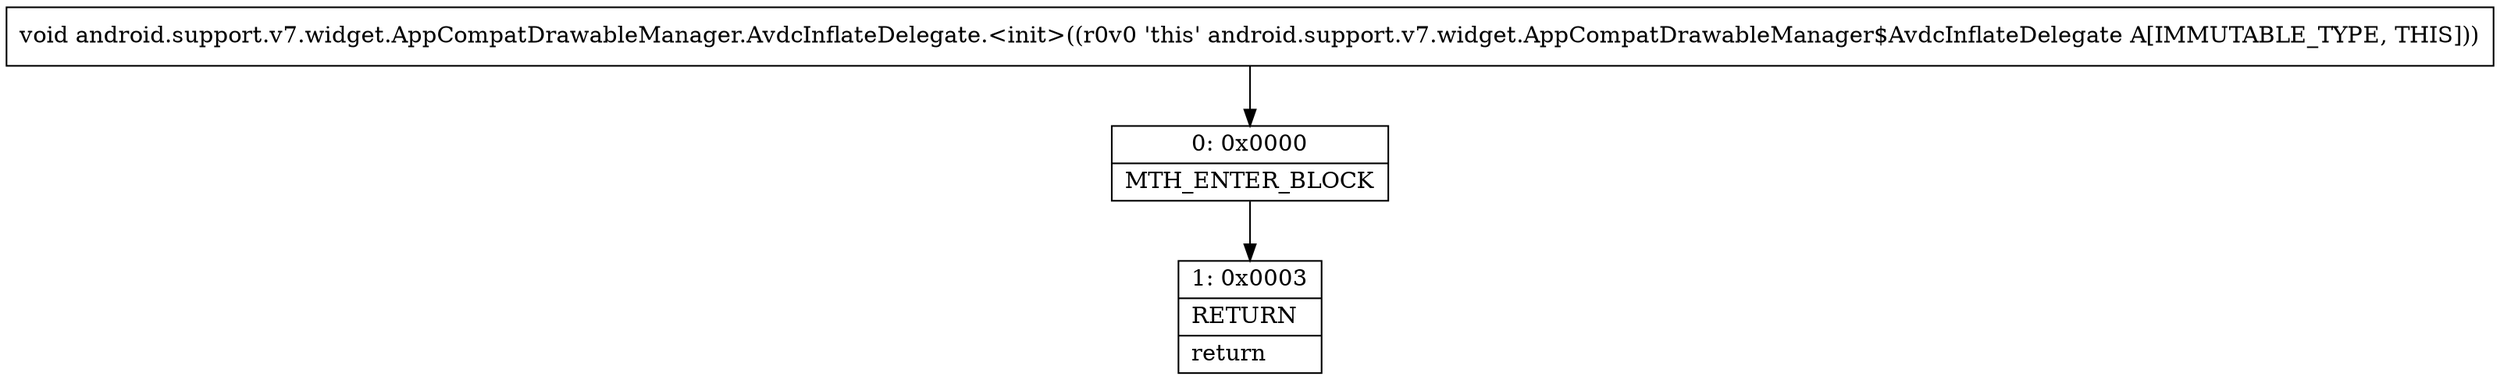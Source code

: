 digraph "CFG forandroid.support.v7.widget.AppCompatDrawableManager.AvdcInflateDelegate.\<init\>()V" {
Node_0 [shape=record,label="{0\:\ 0x0000|MTH_ENTER_BLOCK\l}"];
Node_1 [shape=record,label="{1\:\ 0x0003|RETURN\l|return\l}"];
MethodNode[shape=record,label="{void android.support.v7.widget.AppCompatDrawableManager.AvdcInflateDelegate.\<init\>((r0v0 'this' android.support.v7.widget.AppCompatDrawableManager$AvdcInflateDelegate A[IMMUTABLE_TYPE, THIS])) }"];
MethodNode -> Node_0;
Node_0 -> Node_1;
}

